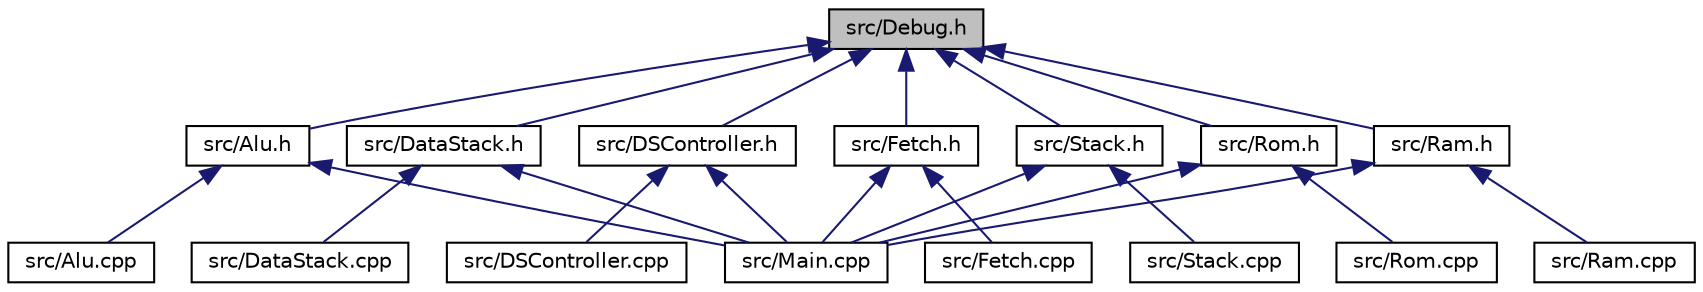 digraph "src/Debug.h"
{
  edge [fontname="Helvetica",fontsize="10",labelfontname="Helvetica",labelfontsize="10"];
  node [fontname="Helvetica",fontsize="10",shape=record];
  Node1 [label="src/Debug.h",height=0.2,width=0.4,color="black", fillcolor="grey75", style="filled", fontcolor="black"];
  Node1 -> Node2 [dir="back",color="midnightblue",fontsize="10",style="solid",fontname="Helvetica"];
  Node2 [label="src/Alu.h",height=0.2,width=0.4,color="black", fillcolor="white", style="filled",URL="$Alu_8h.html"];
  Node2 -> Node3 [dir="back",color="midnightblue",fontsize="10",style="solid",fontname="Helvetica"];
  Node3 [label="src/Alu.cpp",height=0.2,width=0.4,color="black", fillcolor="white", style="filled",URL="$Alu_8cpp.html"];
  Node2 -> Node4 [dir="back",color="midnightblue",fontsize="10",style="solid",fontname="Helvetica"];
  Node4 [label="src/Main.cpp",height=0.2,width=0.4,color="black", fillcolor="white", style="filled",URL="$Main_8cpp.html"];
  Node1 -> Node5 [dir="back",color="midnightblue",fontsize="10",style="solid",fontname="Helvetica"];
  Node5 [label="src/DataStack.h",height=0.2,width=0.4,color="black", fillcolor="white", style="filled",URL="$DataStack_8h.html"];
  Node5 -> Node6 [dir="back",color="midnightblue",fontsize="10",style="solid",fontname="Helvetica"];
  Node6 [label="src/DataStack.cpp",height=0.2,width=0.4,color="black", fillcolor="white", style="filled",URL="$DataStack_8cpp.html"];
  Node5 -> Node4 [dir="back",color="midnightblue",fontsize="10",style="solid",fontname="Helvetica"];
  Node1 -> Node7 [dir="back",color="midnightblue",fontsize="10",style="solid",fontname="Helvetica"];
  Node7 [label="src/DSController.h",height=0.2,width=0.4,color="black", fillcolor="white", style="filled",URL="$DSController_8h.html"];
  Node7 -> Node8 [dir="back",color="midnightblue",fontsize="10",style="solid",fontname="Helvetica"];
  Node8 [label="src/DSController.cpp",height=0.2,width=0.4,color="black", fillcolor="white", style="filled",URL="$DSController_8cpp.html"];
  Node7 -> Node4 [dir="back",color="midnightblue",fontsize="10",style="solid",fontname="Helvetica"];
  Node1 -> Node9 [dir="back",color="midnightblue",fontsize="10",style="solid",fontname="Helvetica"];
  Node9 [label="src/Fetch.h",height=0.2,width=0.4,color="black", fillcolor="white", style="filled",URL="$Fetch_8h.html"];
  Node9 -> Node10 [dir="back",color="midnightblue",fontsize="10",style="solid",fontname="Helvetica"];
  Node10 [label="src/Fetch.cpp",height=0.2,width=0.4,color="black", fillcolor="white", style="filled",URL="$Fetch_8cpp.html"];
  Node9 -> Node4 [dir="back",color="midnightblue",fontsize="10",style="solid",fontname="Helvetica"];
  Node1 -> Node11 [dir="back",color="midnightblue",fontsize="10",style="solid",fontname="Helvetica"];
  Node11 [label="src/Stack.h",height=0.2,width=0.4,color="black", fillcolor="white", style="filled",URL="$Stack_8h.html"];
  Node11 -> Node4 [dir="back",color="midnightblue",fontsize="10",style="solid",fontname="Helvetica"];
  Node11 -> Node12 [dir="back",color="midnightblue",fontsize="10",style="solid",fontname="Helvetica"];
  Node12 [label="src/Stack.cpp",height=0.2,width=0.4,color="black", fillcolor="white", style="filled",URL="$Stack_8cpp.html"];
  Node1 -> Node13 [dir="back",color="midnightblue",fontsize="10",style="solid",fontname="Helvetica"];
  Node13 [label="src/Rom.h",height=0.2,width=0.4,color="black", fillcolor="white", style="filled",URL="$Rom_8h.html"];
  Node13 -> Node4 [dir="back",color="midnightblue",fontsize="10",style="solid",fontname="Helvetica"];
  Node13 -> Node14 [dir="back",color="midnightblue",fontsize="10",style="solid",fontname="Helvetica"];
  Node14 [label="src/Rom.cpp",height=0.2,width=0.4,color="black", fillcolor="white", style="filled",URL="$Rom_8cpp.html"];
  Node1 -> Node15 [dir="back",color="midnightblue",fontsize="10",style="solid",fontname="Helvetica"];
  Node15 [label="src/Ram.h",height=0.2,width=0.4,color="black", fillcolor="white", style="filled",URL="$Ram_8h.html"];
  Node15 -> Node4 [dir="back",color="midnightblue",fontsize="10",style="solid",fontname="Helvetica"];
  Node15 -> Node16 [dir="back",color="midnightblue",fontsize="10",style="solid",fontname="Helvetica"];
  Node16 [label="src/Ram.cpp",height=0.2,width=0.4,color="black", fillcolor="white", style="filled",URL="$Ram_8cpp.html"];
}
